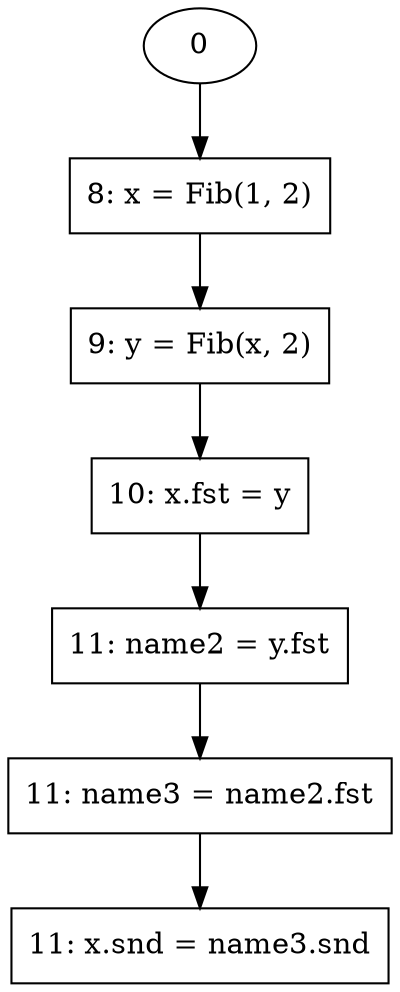// Control Flow Graph
digraph {
	1 [label="8: x = Fib(1, 2)" peripheries=1 shape=rectangle]
	0 -> 1
	2 [label="9: y = Fib(x, 2)" peripheries=1 shape=rectangle]
	1 -> 2
	3 [label="10: x.fst = y" peripheries=1 shape=rectangle]
	2 -> 3
	4 [label="11: name2 = y.fst" peripheries=1 shape=rectangle]
	3 -> 4
	5 [label="11: name3 = name2.fst" peripheries=1 shape=rectangle]
	4 -> 5
	6 [label="11: x.snd = name3.snd" peripheries=1 shape=rectangle]
	5 -> 6
}
